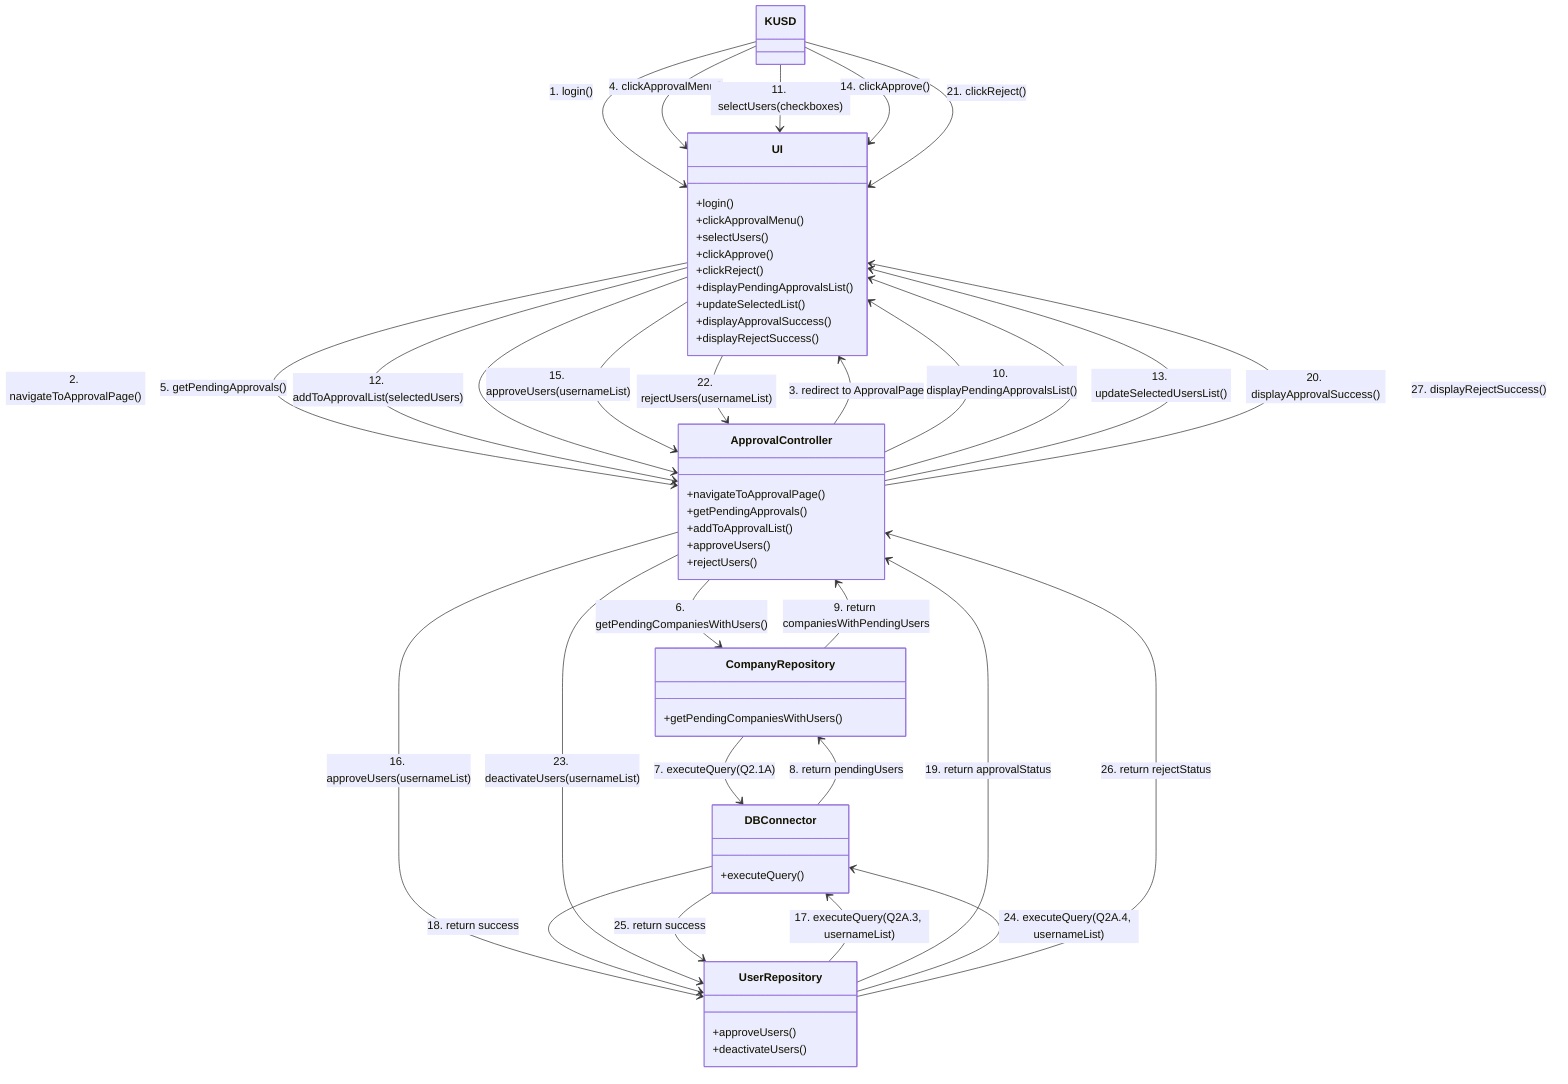 classDiagram
KUSD --> UI : 1. login()
UI --> ApprovalController : 2. navigateToApprovalPage()
ApprovalController --> UI : 3. redirect to ApprovalPage
KUSD --> UI : 4. clickApprovalMenu()
UI --> ApprovalController : 5. getPendingApprovals()
ApprovalController --> CompanyRepository : 6. getPendingCompaniesWithUsers()
CompanyRepository --> DBConnector : 7. executeQuery(Q2.1A)
DBConnector --> CompanyRepository : 8. return pendingUsers
CompanyRepository --> ApprovalController : 9. return companiesWithPendingUsers
ApprovalController --> UI : 10. displayPendingApprovalsList()
KUSD --> UI : 11. selectUsers(checkboxes)
UI --> ApprovalController : 12. addToApprovalList(selectedUsers)
ApprovalController --> UI : 13. updateSelectedUsersList()
KUSD --> UI : 14. clickApprove()
UI --> ApprovalController : 15. approveUsers(usernameList)
ApprovalController --> UserRepository : 16. approveUsers(usernameList)
UserRepository --> DBConnector : 17. executeQuery(Q2A.3, usernameList)
DBConnector --> UserRepository : 18. return success
UserRepository --> ApprovalController : 19. return approvalStatus
ApprovalController --> UI : 20. displayApprovalSuccess()
KUSD --> UI : 21. clickReject()
UI --> ApprovalController : 22. rejectUsers(usernameList)
ApprovalController --> UserRepository : 23. deactivateUsers(usernameList)
UserRepository --> DBConnector : 24. executeQuery(Q2A.4, usernameList)
DBConnector --> UserRepository : 25. return success
UserRepository --> ApprovalController : 26. return rejectStatus
ApprovalController --> UI : 27. displayRejectSuccess()

    class KUSD {

    }

    class UI{
        +login()
        +clickApprovalMenu()
        +selectUsers()
        +clickApprove()
        +clickReject()
        +displayPendingApprovalsList()
        +updateSelectedList()
        +displayApprovalSuccess()
        +displayRejectSuccess()
    }

    class ApprovalController{
        +navigateToApprovalPage()
        +getPendingApprovals()
        +addToApprovalList()
        +approveUsers()
        +rejectUsers()
    }

    class UserRepository{
        +approveUsers()
        +deactivateUsers()
    }

    class CompanyRepository{
        +getPendingCompaniesWithUsers()
    }

    class DBConnector{
        +executeQuery()
    }